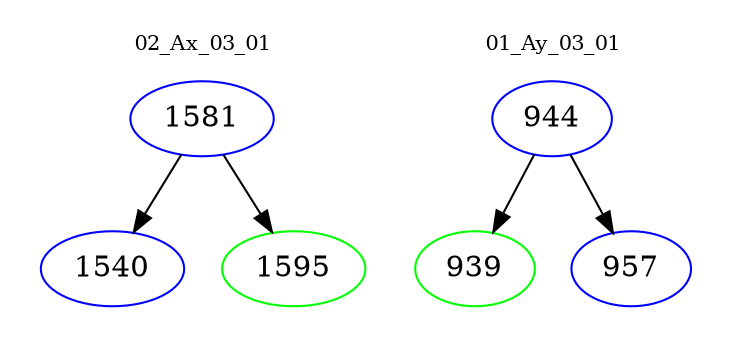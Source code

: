 digraph{
subgraph cluster_0 {
color = white
label = "02_Ax_03_01";
fontsize=10;
T0_1581 [label="1581", color="blue"]
T0_1581 -> T0_1540 [color="black"]
T0_1540 [label="1540", color="blue"]
T0_1581 -> T0_1595 [color="black"]
T0_1595 [label="1595", color="green"]
}
subgraph cluster_1 {
color = white
label = "01_Ay_03_01";
fontsize=10;
T1_944 [label="944", color="blue"]
T1_944 -> T1_939 [color="black"]
T1_939 [label="939", color="green"]
T1_944 -> T1_957 [color="black"]
T1_957 [label="957", color="blue"]
}
}
